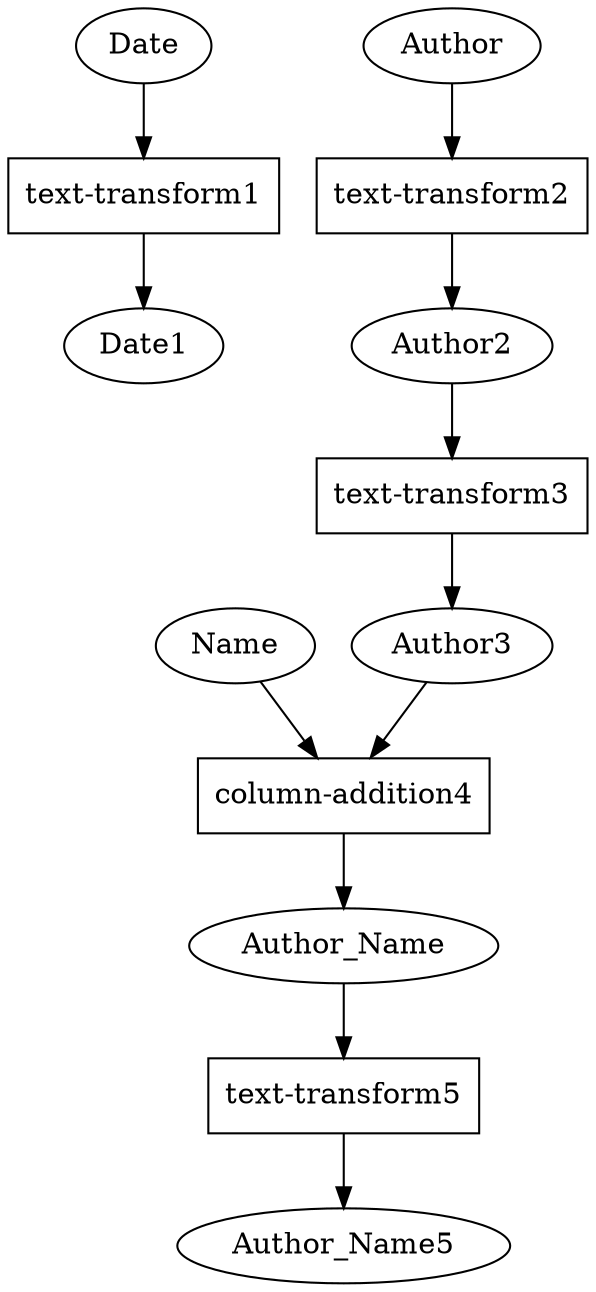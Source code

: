 digraph G {
	node [shape=box]
	"text-transform1"
	"text-transform2"
	"text-transform3"
	"text-transform5"
	"column-addition4"
	node [shape=ellipse]
	Date [label=Date]
	Date1 [label=Date1]
	Author [label=Author]
	Author2 [label=Author2]
	Author3 [label=Author3]
	Author_Name [label=Author_Name]
	Name [label=Name]
	Author_Name5 [label=Author_Name5]
	Date -> "text-transform1"
	"text-transform1" -> Date1
	Author -> "text-transform2"
	"text-transform2" -> Author2
	Author2 -> "text-transform3"
	"text-transform3" -> Author3
	Author3 -> "column-addition4"
	Name -> "column-addition4"
	"column-addition4" -> Author_Name
	Author_Name -> "text-transform5"
	"text-transform5" -> Author_Name5
}
